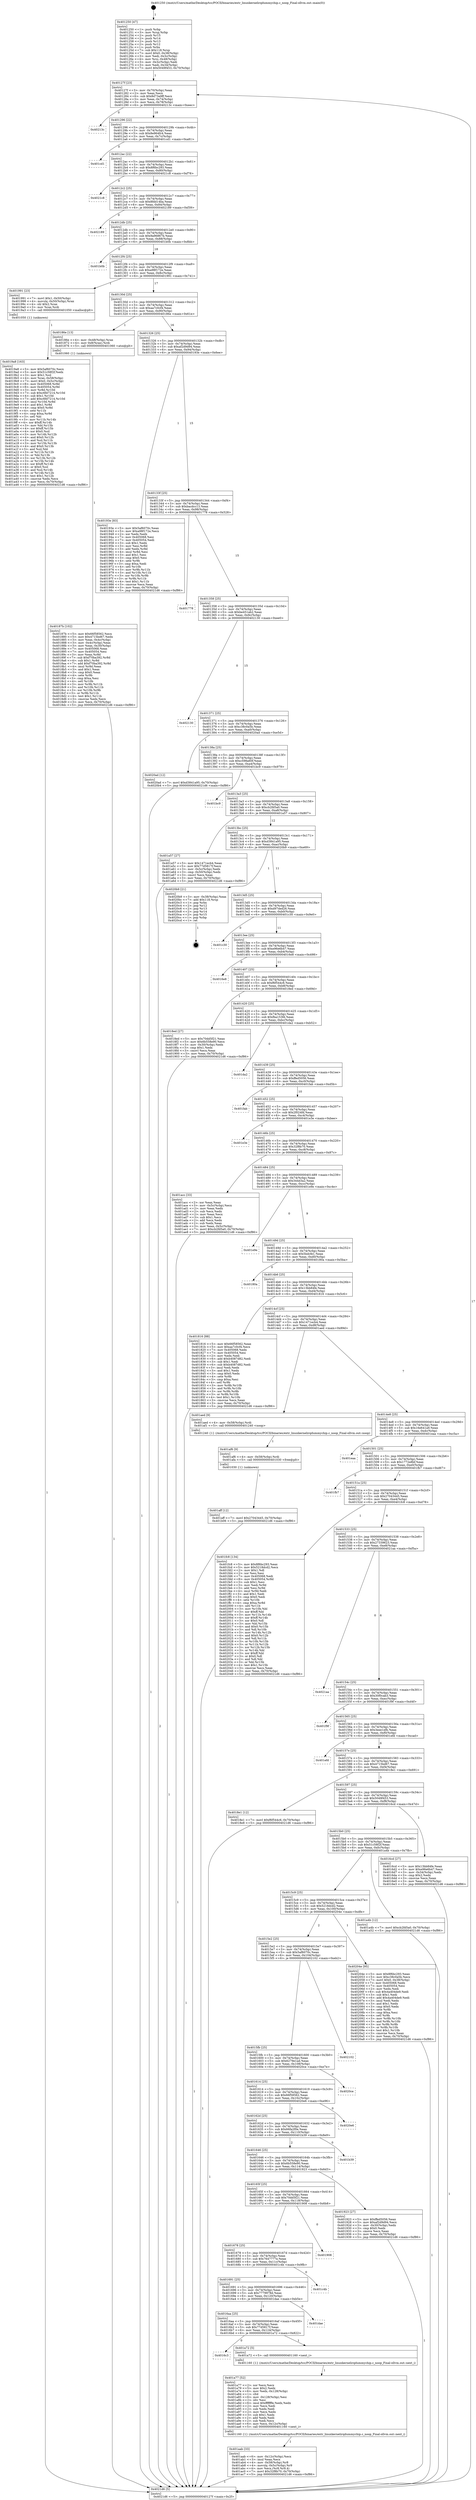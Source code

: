 digraph "0x401250" {
  label = "0x401250 (/mnt/c/Users/mathe/Desktop/tcc/POCII/binaries/extr_linuxkernelirqdummychip.c_noop_Final-ollvm.out::main(0))"
  labelloc = "t"
  node[shape=record]

  Entry [label="",width=0.3,height=0.3,shape=circle,fillcolor=black,style=filled]
  "0x40127f" [label="{
     0x40127f [23]\l
     | [instrs]\l
     &nbsp;&nbsp;0x40127f \<+3\>: mov -0x70(%rbp),%eax\l
     &nbsp;&nbsp;0x401282 \<+2\>: mov %eax,%ecx\l
     &nbsp;&nbsp;0x401284 \<+6\>: sub $0x8d73a9ff,%ecx\l
     &nbsp;&nbsp;0x40128a \<+3\>: mov %eax,-0x74(%rbp)\l
     &nbsp;&nbsp;0x40128d \<+3\>: mov %ecx,-0x78(%rbp)\l
     &nbsp;&nbsp;0x401290 \<+6\>: je 000000000040213c \<main+0xeec\>\l
  }"]
  "0x40213c" [label="{
     0x40213c\l
  }", style=dashed]
  "0x401296" [label="{
     0x401296 [22]\l
     | [instrs]\l
     &nbsp;&nbsp;0x401296 \<+5\>: jmp 000000000040129b \<main+0x4b\>\l
     &nbsp;&nbsp;0x40129b \<+3\>: mov -0x74(%rbp),%eax\l
     &nbsp;&nbsp;0x40129e \<+5\>: sub $0x8e964fc4,%eax\l
     &nbsp;&nbsp;0x4012a3 \<+3\>: mov %eax,-0x7c(%rbp)\l
     &nbsp;&nbsp;0x4012a6 \<+6\>: je 0000000000401cd1 \<main+0xa81\>\l
  }"]
  Exit [label="",width=0.3,height=0.3,shape=circle,fillcolor=black,style=filled,peripheries=2]
  "0x401cd1" [label="{
     0x401cd1\l
  }", style=dashed]
  "0x4012ac" [label="{
     0x4012ac [22]\l
     | [instrs]\l
     &nbsp;&nbsp;0x4012ac \<+5\>: jmp 00000000004012b1 \<main+0x61\>\l
     &nbsp;&nbsp;0x4012b1 \<+3\>: mov -0x74(%rbp),%eax\l
     &nbsp;&nbsp;0x4012b4 \<+5\>: sub $0x8f6bc293,%eax\l
     &nbsp;&nbsp;0x4012b9 \<+3\>: mov %eax,-0x80(%rbp)\l
     &nbsp;&nbsp;0x4012bc \<+6\>: je 00000000004021c8 \<main+0xf78\>\l
  }"]
  "0x401aff" [label="{
     0x401aff [12]\l
     | [instrs]\l
     &nbsp;&nbsp;0x401aff \<+7\>: movl $0x27043445,-0x70(%rbp)\l
     &nbsp;&nbsp;0x401b06 \<+5\>: jmp 00000000004021d6 \<main+0xf86\>\l
  }"]
  "0x4021c8" [label="{
     0x4021c8\l
  }", style=dashed]
  "0x4012c2" [label="{
     0x4012c2 [25]\l
     | [instrs]\l
     &nbsp;&nbsp;0x4012c2 \<+5\>: jmp 00000000004012c7 \<main+0x77\>\l
     &nbsp;&nbsp;0x4012c7 \<+3\>: mov -0x74(%rbp),%eax\l
     &nbsp;&nbsp;0x4012ca \<+5\>: sub $0x8fdd14ba,%eax\l
     &nbsp;&nbsp;0x4012cf \<+6\>: mov %eax,-0x84(%rbp)\l
     &nbsp;&nbsp;0x4012d5 \<+6\>: je 0000000000402189 \<main+0xf39\>\l
  }"]
  "0x401af6" [label="{
     0x401af6 [9]\l
     | [instrs]\l
     &nbsp;&nbsp;0x401af6 \<+4\>: mov -0x58(%rbp),%rdi\l
     &nbsp;&nbsp;0x401afa \<+5\>: call 0000000000401030 \<free@plt\>\l
     | [calls]\l
     &nbsp;&nbsp;0x401030 \{1\} (unknown)\l
  }"]
  "0x402189" [label="{
     0x402189\l
  }", style=dashed]
  "0x4012db" [label="{
     0x4012db [25]\l
     | [instrs]\l
     &nbsp;&nbsp;0x4012db \<+5\>: jmp 00000000004012e0 \<main+0x90\>\l
     &nbsp;&nbsp;0x4012e0 \<+3\>: mov -0x74(%rbp),%eax\l
     &nbsp;&nbsp;0x4012e3 \<+5\>: sub $0x9a96867b,%eax\l
     &nbsp;&nbsp;0x4012e8 \<+6\>: mov %eax,-0x88(%rbp)\l
     &nbsp;&nbsp;0x4012ee \<+6\>: je 0000000000401b0b \<main+0x8bb\>\l
  }"]
  "0x401aab" [label="{
     0x401aab [33]\l
     | [instrs]\l
     &nbsp;&nbsp;0x401aab \<+6\>: mov -0x12c(%rbp),%ecx\l
     &nbsp;&nbsp;0x401ab1 \<+3\>: imul %eax,%ecx\l
     &nbsp;&nbsp;0x401ab4 \<+4\>: mov -0x58(%rbp),%r8\l
     &nbsp;&nbsp;0x401ab8 \<+4\>: movslq -0x5c(%rbp),%r9\l
     &nbsp;&nbsp;0x401abc \<+4\>: mov %ecx,(%r8,%r9,4)\l
     &nbsp;&nbsp;0x401ac0 \<+7\>: movl $0x32f8b70,-0x70(%rbp)\l
     &nbsp;&nbsp;0x401ac7 \<+5\>: jmp 00000000004021d6 \<main+0xf86\>\l
  }"]
  "0x401b0b" [label="{
     0x401b0b\l
  }", style=dashed]
  "0x4012f4" [label="{
     0x4012f4 [25]\l
     | [instrs]\l
     &nbsp;&nbsp;0x4012f4 \<+5\>: jmp 00000000004012f9 \<main+0xa9\>\l
     &nbsp;&nbsp;0x4012f9 \<+3\>: mov -0x74(%rbp),%eax\l
     &nbsp;&nbsp;0x4012fc \<+5\>: sub $0xa98f172e,%eax\l
     &nbsp;&nbsp;0x401301 \<+6\>: mov %eax,-0x8c(%rbp)\l
     &nbsp;&nbsp;0x401307 \<+6\>: je 0000000000401991 \<main+0x741\>\l
  }"]
  "0x401a77" [label="{
     0x401a77 [52]\l
     | [instrs]\l
     &nbsp;&nbsp;0x401a77 \<+2\>: xor %ecx,%ecx\l
     &nbsp;&nbsp;0x401a79 \<+5\>: mov $0x2,%edx\l
     &nbsp;&nbsp;0x401a7e \<+6\>: mov %edx,-0x128(%rbp)\l
     &nbsp;&nbsp;0x401a84 \<+1\>: cltd\l
     &nbsp;&nbsp;0x401a85 \<+6\>: mov -0x128(%rbp),%esi\l
     &nbsp;&nbsp;0x401a8b \<+2\>: idiv %esi\l
     &nbsp;&nbsp;0x401a8d \<+6\>: imul $0xfffffffe,%edx,%edx\l
     &nbsp;&nbsp;0x401a93 \<+2\>: mov %ecx,%edi\l
     &nbsp;&nbsp;0x401a95 \<+2\>: sub %edx,%edi\l
     &nbsp;&nbsp;0x401a97 \<+2\>: mov %ecx,%edx\l
     &nbsp;&nbsp;0x401a99 \<+3\>: sub $0x1,%edx\l
     &nbsp;&nbsp;0x401a9c \<+2\>: add %edx,%edi\l
     &nbsp;&nbsp;0x401a9e \<+2\>: sub %edi,%ecx\l
     &nbsp;&nbsp;0x401aa0 \<+6\>: mov %ecx,-0x12c(%rbp)\l
     &nbsp;&nbsp;0x401aa6 \<+5\>: call 0000000000401160 \<next_i\>\l
     | [calls]\l
     &nbsp;&nbsp;0x401160 \{1\} (/mnt/c/Users/mathe/Desktop/tcc/POCII/binaries/extr_linuxkernelirqdummychip.c_noop_Final-ollvm.out::next_i)\l
  }"]
  "0x401991" [label="{
     0x401991 [23]\l
     | [instrs]\l
     &nbsp;&nbsp;0x401991 \<+7\>: movl $0x1,-0x50(%rbp)\l
     &nbsp;&nbsp;0x401998 \<+4\>: movslq -0x50(%rbp),%rax\l
     &nbsp;&nbsp;0x40199c \<+4\>: shl $0x2,%rax\l
     &nbsp;&nbsp;0x4019a0 \<+3\>: mov %rax,%rdi\l
     &nbsp;&nbsp;0x4019a3 \<+5\>: call 0000000000401050 \<malloc@plt\>\l
     | [calls]\l
     &nbsp;&nbsp;0x401050 \{1\} (unknown)\l
  }"]
  "0x40130d" [label="{
     0x40130d [25]\l
     | [instrs]\l
     &nbsp;&nbsp;0x40130d \<+5\>: jmp 0000000000401312 \<main+0xc2\>\l
     &nbsp;&nbsp;0x401312 \<+3\>: mov -0x74(%rbp),%eax\l
     &nbsp;&nbsp;0x401315 \<+5\>: sub $0xaa7c0cf4,%eax\l
     &nbsp;&nbsp;0x40131a \<+6\>: mov %eax,-0x90(%rbp)\l
     &nbsp;&nbsp;0x401320 \<+6\>: je 000000000040186e \<main+0x61e\>\l
  }"]
  "0x4016c3" [label="{
     0x4016c3\l
  }", style=dashed]
  "0x40186e" [label="{
     0x40186e [13]\l
     | [instrs]\l
     &nbsp;&nbsp;0x40186e \<+4\>: mov -0x48(%rbp),%rax\l
     &nbsp;&nbsp;0x401872 \<+4\>: mov 0x8(%rax),%rdi\l
     &nbsp;&nbsp;0x401876 \<+5\>: call 0000000000401060 \<atoi@plt\>\l
     | [calls]\l
     &nbsp;&nbsp;0x401060 \{1\} (unknown)\l
  }"]
  "0x401326" [label="{
     0x401326 [25]\l
     | [instrs]\l
     &nbsp;&nbsp;0x401326 \<+5\>: jmp 000000000040132b \<main+0xdb\>\l
     &nbsp;&nbsp;0x40132b \<+3\>: mov -0x74(%rbp),%eax\l
     &nbsp;&nbsp;0x40132e \<+5\>: sub $0xaf2d9d94,%eax\l
     &nbsp;&nbsp;0x401333 \<+6\>: mov %eax,-0x94(%rbp)\l
     &nbsp;&nbsp;0x401339 \<+6\>: je 000000000040193e \<main+0x6ee\>\l
  }"]
  "0x401a72" [label="{
     0x401a72 [5]\l
     | [instrs]\l
     &nbsp;&nbsp;0x401a72 \<+5\>: call 0000000000401160 \<next_i\>\l
     | [calls]\l
     &nbsp;&nbsp;0x401160 \{1\} (/mnt/c/Users/mathe/Desktop/tcc/POCII/binaries/extr_linuxkernelirqdummychip.c_noop_Final-ollvm.out::next_i)\l
  }"]
  "0x40193e" [label="{
     0x40193e [83]\l
     | [instrs]\l
     &nbsp;&nbsp;0x40193e \<+5\>: mov $0x5af6070c,%eax\l
     &nbsp;&nbsp;0x401943 \<+5\>: mov $0xa98f172e,%ecx\l
     &nbsp;&nbsp;0x401948 \<+2\>: xor %edx,%edx\l
     &nbsp;&nbsp;0x40194a \<+7\>: mov 0x405068,%esi\l
     &nbsp;&nbsp;0x401951 \<+7\>: mov 0x405054,%edi\l
     &nbsp;&nbsp;0x401958 \<+3\>: sub $0x1,%edx\l
     &nbsp;&nbsp;0x40195b \<+3\>: mov %esi,%r8d\l
     &nbsp;&nbsp;0x40195e \<+3\>: add %edx,%r8d\l
     &nbsp;&nbsp;0x401961 \<+4\>: imul %r8d,%esi\l
     &nbsp;&nbsp;0x401965 \<+3\>: and $0x1,%esi\l
     &nbsp;&nbsp;0x401968 \<+3\>: cmp $0x0,%esi\l
     &nbsp;&nbsp;0x40196b \<+4\>: sete %r9b\l
     &nbsp;&nbsp;0x40196f \<+3\>: cmp $0xa,%edi\l
     &nbsp;&nbsp;0x401972 \<+4\>: setl %r10b\l
     &nbsp;&nbsp;0x401976 \<+3\>: mov %r9b,%r11b\l
     &nbsp;&nbsp;0x401979 \<+3\>: and %r10b,%r11b\l
     &nbsp;&nbsp;0x40197c \<+3\>: xor %r10b,%r9b\l
     &nbsp;&nbsp;0x40197f \<+3\>: or %r9b,%r11b\l
     &nbsp;&nbsp;0x401982 \<+4\>: test $0x1,%r11b\l
     &nbsp;&nbsp;0x401986 \<+3\>: cmovne %ecx,%eax\l
     &nbsp;&nbsp;0x401989 \<+3\>: mov %eax,-0x70(%rbp)\l
     &nbsp;&nbsp;0x40198c \<+5\>: jmp 00000000004021d6 \<main+0xf86\>\l
  }"]
  "0x40133f" [label="{
     0x40133f [25]\l
     | [instrs]\l
     &nbsp;&nbsp;0x40133f \<+5\>: jmp 0000000000401344 \<main+0xf4\>\l
     &nbsp;&nbsp;0x401344 \<+3\>: mov -0x74(%rbp),%eax\l
     &nbsp;&nbsp;0x401347 \<+5\>: sub $0xbacdcc13,%eax\l
     &nbsp;&nbsp;0x40134c \<+6\>: mov %eax,-0x98(%rbp)\l
     &nbsp;&nbsp;0x401352 \<+6\>: je 0000000000401778 \<main+0x528\>\l
  }"]
  "0x4016aa" [label="{
     0x4016aa [25]\l
     | [instrs]\l
     &nbsp;&nbsp;0x4016aa \<+5\>: jmp 00000000004016af \<main+0x45f\>\l
     &nbsp;&nbsp;0x4016af \<+3\>: mov -0x74(%rbp),%eax\l
     &nbsp;&nbsp;0x4016b2 \<+5\>: sub $0x77d5817f,%eax\l
     &nbsp;&nbsp;0x4016b7 \<+6\>: mov %eax,-0x124(%rbp)\l
     &nbsp;&nbsp;0x4016bd \<+6\>: je 0000000000401a72 \<main+0x822\>\l
  }"]
  "0x401778" [label="{
     0x401778\l
  }", style=dashed]
  "0x401358" [label="{
     0x401358 [25]\l
     | [instrs]\l
     &nbsp;&nbsp;0x401358 \<+5\>: jmp 000000000040135d \<main+0x10d\>\l
     &nbsp;&nbsp;0x40135d \<+3\>: mov -0x74(%rbp),%eax\l
     &nbsp;&nbsp;0x401360 \<+5\>: sub $0xbe451ab2,%eax\l
     &nbsp;&nbsp;0x401365 \<+6\>: mov %eax,-0x9c(%rbp)\l
     &nbsp;&nbsp;0x40136b \<+6\>: je 0000000000402130 \<main+0xee0\>\l
  }"]
  "0x401dae" [label="{
     0x401dae\l
  }", style=dashed]
  "0x402130" [label="{
     0x402130\l
  }", style=dashed]
  "0x401371" [label="{
     0x401371 [25]\l
     | [instrs]\l
     &nbsp;&nbsp;0x401371 \<+5\>: jmp 0000000000401376 \<main+0x126\>\l
     &nbsp;&nbsp;0x401376 \<+3\>: mov -0x74(%rbp),%eax\l
     &nbsp;&nbsp;0x401379 \<+5\>: sub $0xc38c0a5b,%eax\l
     &nbsp;&nbsp;0x40137e \<+6\>: mov %eax,-0xa0(%rbp)\l
     &nbsp;&nbsp;0x401384 \<+6\>: je 00000000004020ad \<main+0xe5d\>\l
  }"]
  "0x401691" [label="{
     0x401691 [25]\l
     | [instrs]\l
     &nbsp;&nbsp;0x401691 \<+5\>: jmp 0000000000401696 \<main+0x446\>\l
     &nbsp;&nbsp;0x401696 \<+3\>: mov -0x74(%rbp),%eax\l
     &nbsp;&nbsp;0x401699 \<+5\>: sub $0x7779978d,%eax\l
     &nbsp;&nbsp;0x40169e \<+6\>: mov %eax,-0x120(%rbp)\l
     &nbsp;&nbsp;0x4016a4 \<+6\>: je 0000000000401dae \<main+0xb5e\>\l
  }"]
  "0x4020ad" [label="{
     0x4020ad [12]\l
     | [instrs]\l
     &nbsp;&nbsp;0x4020ad \<+7\>: movl $0xd3841a95,-0x70(%rbp)\l
     &nbsp;&nbsp;0x4020b4 \<+5\>: jmp 00000000004021d6 \<main+0xf86\>\l
  }"]
  "0x40138a" [label="{
     0x40138a [25]\l
     | [instrs]\l
     &nbsp;&nbsp;0x40138a \<+5\>: jmp 000000000040138f \<main+0x13f\>\l
     &nbsp;&nbsp;0x40138f \<+3\>: mov -0x74(%rbp),%eax\l
     &nbsp;&nbsp;0x401392 \<+5\>: sub $0xc598a60f,%eax\l
     &nbsp;&nbsp;0x401397 \<+6\>: mov %eax,-0xa4(%rbp)\l
     &nbsp;&nbsp;0x40139d \<+6\>: je 0000000000401bc9 \<main+0x979\>\l
  }"]
  "0x401c4b" [label="{
     0x401c4b\l
  }", style=dashed]
  "0x401bc9" [label="{
     0x401bc9\l
  }", style=dashed]
  "0x4013a3" [label="{
     0x4013a3 [25]\l
     | [instrs]\l
     &nbsp;&nbsp;0x4013a3 \<+5\>: jmp 00000000004013a8 \<main+0x158\>\l
     &nbsp;&nbsp;0x4013a8 \<+3\>: mov -0x74(%rbp),%eax\l
     &nbsp;&nbsp;0x4013ab \<+5\>: sub $0xcb2fd5a0,%eax\l
     &nbsp;&nbsp;0x4013b0 \<+6\>: mov %eax,-0xa8(%rbp)\l
     &nbsp;&nbsp;0x4013b6 \<+6\>: je 0000000000401a57 \<main+0x807\>\l
  }"]
  "0x401678" [label="{
     0x401678 [25]\l
     | [instrs]\l
     &nbsp;&nbsp;0x401678 \<+5\>: jmp 000000000040167d \<main+0x42d\>\l
     &nbsp;&nbsp;0x40167d \<+3\>: mov -0x74(%rbp),%eax\l
     &nbsp;&nbsp;0x401680 \<+5\>: sub $0x7647777e,%eax\l
     &nbsp;&nbsp;0x401685 \<+6\>: mov %eax,-0x11c(%rbp)\l
     &nbsp;&nbsp;0x40168b \<+6\>: je 0000000000401c4b \<main+0x9fb\>\l
  }"]
  "0x401a57" [label="{
     0x401a57 [27]\l
     | [instrs]\l
     &nbsp;&nbsp;0x401a57 \<+5\>: mov $0x1471ecb4,%eax\l
     &nbsp;&nbsp;0x401a5c \<+5\>: mov $0x77d5817f,%ecx\l
     &nbsp;&nbsp;0x401a61 \<+3\>: mov -0x5c(%rbp),%edx\l
     &nbsp;&nbsp;0x401a64 \<+3\>: cmp -0x50(%rbp),%edx\l
     &nbsp;&nbsp;0x401a67 \<+3\>: cmovl %ecx,%eax\l
     &nbsp;&nbsp;0x401a6a \<+3\>: mov %eax,-0x70(%rbp)\l
     &nbsp;&nbsp;0x401a6d \<+5\>: jmp 00000000004021d6 \<main+0xf86\>\l
  }"]
  "0x4013bc" [label="{
     0x4013bc [25]\l
     | [instrs]\l
     &nbsp;&nbsp;0x4013bc \<+5\>: jmp 00000000004013c1 \<main+0x171\>\l
     &nbsp;&nbsp;0x4013c1 \<+3\>: mov -0x74(%rbp),%eax\l
     &nbsp;&nbsp;0x4013c4 \<+5\>: sub $0xd3841a95,%eax\l
     &nbsp;&nbsp;0x4013c9 \<+6\>: mov %eax,-0xac(%rbp)\l
     &nbsp;&nbsp;0x4013cf \<+6\>: je 00000000004020b9 \<main+0xe69\>\l
  }"]
  "0x401908" [label="{
     0x401908\l
  }", style=dashed]
  "0x4020b9" [label="{
     0x4020b9 [21]\l
     | [instrs]\l
     &nbsp;&nbsp;0x4020b9 \<+3\>: mov -0x38(%rbp),%eax\l
     &nbsp;&nbsp;0x4020bc \<+7\>: add $0x118,%rsp\l
     &nbsp;&nbsp;0x4020c3 \<+1\>: pop %rbx\l
     &nbsp;&nbsp;0x4020c4 \<+2\>: pop %r12\l
     &nbsp;&nbsp;0x4020c6 \<+2\>: pop %r13\l
     &nbsp;&nbsp;0x4020c8 \<+2\>: pop %r14\l
     &nbsp;&nbsp;0x4020ca \<+2\>: pop %r15\l
     &nbsp;&nbsp;0x4020cc \<+1\>: pop %rbp\l
     &nbsp;&nbsp;0x4020cd \<+1\>: ret\l
  }"]
  "0x4013d5" [label="{
     0x4013d5 [25]\l
     | [instrs]\l
     &nbsp;&nbsp;0x4013d5 \<+5\>: jmp 00000000004013da \<main+0x18a\>\l
     &nbsp;&nbsp;0x4013da \<+3\>: mov -0x74(%rbp),%eax\l
     &nbsp;&nbsp;0x4013dd \<+5\>: sub $0xd97ded26,%eax\l
     &nbsp;&nbsp;0x4013e2 \<+6\>: mov %eax,-0xb0(%rbp)\l
     &nbsp;&nbsp;0x4013e8 \<+6\>: je 0000000000401c30 \<main+0x9e0\>\l
  }"]
  "0x4019a8" [label="{
     0x4019a8 [163]\l
     | [instrs]\l
     &nbsp;&nbsp;0x4019a8 \<+5\>: mov $0x5af6070c,%ecx\l
     &nbsp;&nbsp;0x4019ad \<+5\>: mov $0x51c58f2f,%edx\l
     &nbsp;&nbsp;0x4019b2 \<+3\>: mov $0x1,%sil\l
     &nbsp;&nbsp;0x4019b5 \<+4\>: mov %rax,-0x58(%rbp)\l
     &nbsp;&nbsp;0x4019b9 \<+7\>: movl $0x0,-0x5c(%rbp)\l
     &nbsp;&nbsp;0x4019c0 \<+8\>: mov 0x405068,%r8d\l
     &nbsp;&nbsp;0x4019c8 \<+8\>: mov 0x405054,%r9d\l
     &nbsp;&nbsp;0x4019d0 \<+3\>: mov %r8d,%r10d\l
     &nbsp;&nbsp;0x4019d3 \<+7\>: sub $0xc6fd7214,%r10d\l
     &nbsp;&nbsp;0x4019da \<+4\>: sub $0x1,%r10d\l
     &nbsp;&nbsp;0x4019de \<+7\>: add $0xc6fd7214,%r10d\l
     &nbsp;&nbsp;0x4019e5 \<+4\>: imul %r10d,%r8d\l
     &nbsp;&nbsp;0x4019e9 \<+4\>: and $0x1,%r8d\l
     &nbsp;&nbsp;0x4019ed \<+4\>: cmp $0x0,%r8d\l
     &nbsp;&nbsp;0x4019f1 \<+4\>: sete %r11b\l
     &nbsp;&nbsp;0x4019f5 \<+4\>: cmp $0xa,%r9d\l
     &nbsp;&nbsp;0x4019f9 \<+3\>: setl %bl\l
     &nbsp;&nbsp;0x4019fc \<+3\>: mov %r11b,%r14b\l
     &nbsp;&nbsp;0x4019ff \<+4\>: xor $0xff,%r14b\l
     &nbsp;&nbsp;0x401a03 \<+3\>: mov %bl,%r15b\l
     &nbsp;&nbsp;0x401a06 \<+4\>: xor $0xff,%r15b\l
     &nbsp;&nbsp;0x401a0a \<+4\>: xor $0x0,%sil\l
     &nbsp;&nbsp;0x401a0e \<+3\>: mov %r14b,%r12b\l
     &nbsp;&nbsp;0x401a11 \<+4\>: and $0x0,%r12b\l
     &nbsp;&nbsp;0x401a15 \<+3\>: and %sil,%r11b\l
     &nbsp;&nbsp;0x401a18 \<+3\>: mov %r15b,%r13b\l
     &nbsp;&nbsp;0x401a1b \<+4\>: and $0x0,%r13b\l
     &nbsp;&nbsp;0x401a1f \<+3\>: and %sil,%bl\l
     &nbsp;&nbsp;0x401a22 \<+3\>: or %r11b,%r12b\l
     &nbsp;&nbsp;0x401a25 \<+3\>: or %bl,%r13b\l
     &nbsp;&nbsp;0x401a28 \<+3\>: xor %r13b,%r12b\l
     &nbsp;&nbsp;0x401a2b \<+3\>: or %r15b,%r14b\l
     &nbsp;&nbsp;0x401a2e \<+4\>: xor $0xff,%r14b\l
     &nbsp;&nbsp;0x401a32 \<+4\>: or $0x0,%sil\l
     &nbsp;&nbsp;0x401a36 \<+3\>: and %sil,%r14b\l
     &nbsp;&nbsp;0x401a39 \<+3\>: or %r14b,%r12b\l
     &nbsp;&nbsp;0x401a3c \<+4\>: test $0x1,%r12b\l
     &nbsp;&nbsp;0x401a40 \<+3\>: cmovne %edx,%ecx\l
     &nbsp;&nbsp;0x401a43 \<+3\>: mov %ecx,-0x70(%rbp)\l
     &nbsp;&nbsp;0x401a46 \<+5\>: jmp 00000000004021d6 \<main+0xf86\>\l
  }"]
  "0x401c30" [label="{
     0x401c30\l
  }", style=dashed]
  "0x4013ee" [label="{
     0x4013ee [25]\l
     | [instrs]\l
     &nbsp;&nbsp;0x4013ee \<+5\>: jmp 00000000004013f3 \<main+0x1a3\>\l
     &nbsp;&nbsp;0x4013f3 \<+3\>: mov -0x74(%rbp),%eax\l
     &nbsp;&nbsp;0x4013f6 \<+5\>: sub $0xe96e6b47,%eax\l
     &nbsp;&nbsp;0x4013fb \<+6\>: mov %eax,-0xb4(%rbp)\l
     &nbsp;&nbsp;0x401401 \<+6\>: je 00000000004016e8 \<main+0x498\>\l
  }"]
  "0x40165f" [label="{
     0x40165f [25]\l
     | [instrs]\l
     &nbsp;&nbsp;0x40165f \<+5\>: jmp 0000000000401664 \<main+0x414\>\l
     &nbsp;&nbsp;0x401664 \<+3\>: mov -0x74(%rbp),%eax\l
     &nbsp;&nbsp;0x401667 \<+5\>: sub $0x70dd5f21,%eax\l
     &nbsp;&nbsp;0x40166c \<+6\>: mov %eax,-0x118(%rbp)\l
     &nbsp;&nbsp;0x401672 \<+6\>: je 0000000000401908 \<main+0x6b8\>\l
  }"]
  "0x4016e8" [label="{
     0x4016e8\l
  }", style=dashed]
  "0x401407" [label="{
     0x401407 [25]\l
     | [instrs]\l
     &nbsp;&nbsp;0x401407 \<+5\>: jmp 000000000040140c \<main+0x1bc\>\l
     &nbsp;&nbsp;0x40140c \<+3\>: mov -0x74(%rbp),%eax\l
     &nbsp;&nbsp;0x40140f \<+5\>: sub $0xf6f544c6,%eax\l
     &nbsp;&nbsp;0x401414 \<+6\>: mov %eax,-0xb8(%rbp)\l
     &nbsp;&nbsp;0x40141a \<+6\>: je 00000000004018ed \<main+0x69d\>\l
  }"]
  "0x401923" [label="{
     0x401923 [27]\l
     | [instrs]\l
     &nbsp;&nbsp;0x401923 \<+5\>: mov $0xffed5056,%eax\l
     &nbsp;&nbsp;0x401928 \<+5\>: mov $0xaf2d9d94,%ecx\l
     &nbsp;&nbsp;0x40192d \<+3\>: mov -0x30(%rbp),%edx\l
     &nbsp;&nbsp;0x401930 \<+3\>: cmp $0x0,%edx\l
     &nbsp;&nbsp;0x401933 \<+3\>: cmove %ecx,%eax\l
     &nbsp;&nbsp;0x401936 \<+3\>: mov %eax,-0x70(%rbp)\l
     &nbsp;&nbsp;0x401939 \<+5\>: jmp 00000000004021d6 \<main+0xf86\>\l
  }"]
  "0x4018ed" [label="{
     0x4018ed [27]\l
     | [instrs]\l
     &nbsp;&nbsp;0x4018ed \<+5\>: mov $0x70dd5f21,%eax\l
     &nbsp;&nbsp;0x4018f2 \<+5\>: mov $0x6b558e90,%ecx\l
     &nbsp;&nbsp;0x4018f7 \<+3\>: mov -0x30(%rbp),%edx\l
     &nbsp;&nbsp;0x4018fa \<+3\>: cmp $0x1,%edx\l
     &nbsp;&nbsp;0x4018fd \<+3\>: cmovl %ecx,%eax\l
     &nbsp;&nbsp;0x401900 \<+3\>: mov %eax,-0x70(%rbp)\l
     &nbsp;&nbsp;0x401903 \<+5\>: jmp 00000000004021d6 \<main+0xf86\>\l
  }"]
  "0x401420" [label="{
     0x401420 [25]\l
     | [instrs]\l
     &nbsp;&nbsp;0x401420 \<+5\>: jmp 0000000000401425 \<main+0x1d5\>\l
     &nbsp;&nbsp;0x401425 \<+3\>: mov -0x74(%rbp),%eax\l
     &nbsp;&nbsp;0x401428 \<+5\>: sub $0xfba153fd,%eax\l
     &nbsp;&nbsp;0x40142d \<+6\>: mov %eax,-0xbc(%rbp)\l
     &nbsp;&nbsp;0x401433 \<+6\>: je 0000000000401da2 \<main+0xb52\>\l
  }"]
  "0x401646" [label="{
     0x401646 [25]\l
     | [instrs]\l
     &nbsp;&nbsp;0x401646 \<+5\>: jmp 000000000040164b \<main+0x3fb\>\l
     &nbsp;&nbsp;0x40164b \<+3\>: mov -0x74(%rbp),%eax\l
     &nbsp;&nbsp;0x40164e \<+5\>: sub $0x6b558e90,%eax\l
     &nbsp;&nbsp;0x401653 \<+6\>: mov %eax,-0x114(%rbp)\l
     &nbsp;&nbsp;0x401659 \<+6\>: je 0000000000401923 \<main+0x6d3\>\l
  }"]
  "0x401da2" [label="{
     0x401da2\l
  }", style=dashed]
  "0x401439" [label="{
     0x401439 [25]\l
     | [instrs]\l
     &nbsp;&nbsp;0x401439 \<+5\>: jmp 000000000040143e \<main+0x1ee\>\l
     &nbsp;&nbsp;0x40143e \<+3\>: mov -0x74(%rbp),%eax\l
     &nbsp;&nbsp;0x401441 \<+5\>: sub $0xffed5056,%eax\l
     &nbsp;&nbsp;0x401446 \<+6\>: mov %eax,-0xc0(%rbp)\l
     &nbsp;&nbsp;0x40144c \<+6\>: je 0000000000401fab \<main+0xd5b\>\l
  }"]
  "0x401b39" [label="{
     0x401b39\l
  }", style=dashed]
  "0x401fab" [label="{
     0x401fab\l
  }", style=dashed]
  "0x401452" [label="{
     0x401452 [25]\l
     | [instrs]\l
     &nbsp;&nbsp;0x401452 \<+5\>: jmp 0000000000401457 \<main+0x207\>\l
     &nbsp;&nbsp;0x401457 \<+3\>: mov -0x74(%rbp),%eax\l
     &nbsp;&nbsp;0x40145a \<+5\>: sub $0x2f024fd,%eax\l
     &nbsp;&nbsp;0x40145f \<+6\>: mov %eax,-0xc4(%rbp)\l
     &nbsp;&nbsp;0x401465 \<+6\>: je 0000000000401e3e \<main+0xbee\>\l
  }"]
  "0x40162d" [label="{
     0x40162d [25]\l
     | [instrs]\l
     &nbsp;&nbsp;0x40162d \<+5\>: jmp 0000000000401632 \<main+0x3e2\>\l
     &nbsp;&nbsp;0x401632 \<+3\>: mov -0x74(%rbp),%eax\l
     &nbsp;&nbsp;0x401635 \<+5\>: sub $0x66fa2f0e,%eax\l
     &nbsp;&nbsp;0x40163a \<+6\>: mov %eax,-0x110(%rbp)\l
     &nbsp;&nbsp;0x401640 \<+6\>: je 0000000000401b39 \<main+0x8e9\>\l
  }"]
  "0x401e3e" [label="{
     0x401e3e\l
  }", style=dashed]
  "0x40146b" [label="{
     0x40146b [25]\l
     | [instrs]\l
     &nbsp;&nbsp;0x40146b \<+5\>: jmp 0000000000401470 \<main+0x220\>\l
     &nbsp;&nbsp;0x401470 \<+3\>: mov -0x74(%rbp),%eax\l
     &nbsp;&nbsp;0x401473 \<+5\>: sub $0x32f8b70,%eax\l
     &nbsp;&nbsp;0x401478 \<+6\>: mov %eax,-0xc8(%rbp)\l
     &nbsp;&nbsp;0x40147e \<+6\>: je 0000000000401acc \<main+0x87c\>\l
  }"]
  "0x4020e6" [label="{
     0x4020e6\l
  }", style=dashed]
  "0x401acc" [label="{
     0x401acc [33]\l
     | [instrs]\l
     &nbsp;&nbsp;0x401acc \<+2\>: xor %eax,%eax\l
     &nbsp;&nbsp;0x401ace \<+3\>: mov -0x5c(%rbp),%ecx\l
     &nbsp;&nbsp;0x401ad1 \<+2\>: mov %eax,%edx\l
     &nbsp;&nbsp;0x401ad3 \<+2\>: sub %ecx,%edx\l
     &nbsp;&nbsp;0x401ad5 \<+2\>: mov %eax,%ecx\l
     &nbsp;&nbsp;0x401ad7 \<+3\>: sub $0x1,%ecx\l
     &nbsp;&nbsp;0x401ada \<+2\>: add %ecx,%edx\l
     &nbsp;&nbsp;0x401adc \<+2\>: sub %edx,%eax\l
     &nbsp;&nbsp;0x401ade \<+3\>: mov %eax,-0x5c(%rbp)\l
     &nbsp;&nbsp;0x401ae1 \<+7\>: movl $0xcb2fd5a0,-0x70(%rbp)\l
     &nbsp;&nbsp;0x401ae8 \<+5\>: jmp 00000000004021d6 \<main+0xf86\>\l
  }"]
  "0x401484" [label="{
     0x401484 [25]\l
     | [instrs]\l
     &nbsp;&nbsp;0x401484 \<+5\>: jmp 0000000000401489 \<main+0x239\>\l
     &nbsp;&nbsp;0x401489 \<+3\>: mov -0x74(%rbp),%eax\l
     &nbsp;&nbsp;0x40148c \<+5\>: sub $0x344d3a2,%eax\l
     &nbsp;&nbsp;0x401491 \<+6\>: mov %eax,-0xcc(%rbp)\l
     &nbsp;&nbsp;0x401497 \<+6\>: je 0000000000401e9e \<main+0xc4e\>\l
  }"]
  "0x401614" [label="{
     0x401614 [25]\l
     | [instrs]\l
     &nbsp;&nbsp;0x401614 \<+5\>: jmp 0000000000401619 \<main+0x3c9\>\l
     &nbsp;&nbsp;0x401619 \<+3\>: mov -0x74(%rbp),%eax\l
     &nbsp;&nbsp;0x40161c \<+5\>: sub $0x66f58562,%eax\l
     &nbsp;&nbsp;0x401621 \<+6\>: mov %eax,-0x10c(%rbp)\l
     &nbsp;&nbsp;0x401627 \<+6\>: je 00000000004020e6 \<main+0xe96\>\l
  }"]
  "0x401e9e" [label="{
     0x401e9e\l
  }", style=dashed]
  "0x40149d" [label="{
     0x40149d [25]\l
     | [instrs]\l
     &nbsp;&nbsp;0x40149d \<+5\>: jmp 00000000004014a2 \<main+0x252\>\l
     &nbsp;&nbsp;0x4014a2 \<+3\>: mov -0x74(%rbp),%eax\l
     &nbsp;&nbsp;0x4014a5 \<+5\>: sub $0x5bdcfe1,%eax\l
     &nbsp;&nbsp;0x4014aa \<+6\>: mov %eax,-0xd0(%rbp)\l
     &nbsp;&nbsp;0x4014b0 \<+6\>: je 000000000040180a \<main+0x5ba\>\l
  }"]
  "0x4020ce" [label="{
     0x4020ce\l
  }", style=dashed]
  "0x40180a" [label="{
     0x40180a\l
  }", style=dashed]
  "0x4014b6" [label="{
     0x4014b6 [25]\l
     | [instrs]\l
     &nbsp;&nbsp;0x4014b6 \<+5\>: jmp 00000000004014bb \<main+0x26b\>\l
     &nbsp;&nbsp;0x4014bb \<+3\>: mov -0x74(%rbp),%eax\l
     &nbsp;&nbsp;0x4014be \<+5\>: sub $0x13bb84fe,%eax\l
     &nbsp;&nbsp;0x4014c3 \<+6\>: mov %eax,-0xd4(%rbp)\l
     &nbsp;&nbsp;0x4014c9 \<+6\>: je 0000000000401816 \<main+0x5c6\>\l
  }"]
  "0x4015fb" [label="{
     0x4015fb [25]\l
     | [instrs]\l
     &nbsp;&nbsp;0x4015fb \<+5\>: jmp 0000000000401600 \<main+0x3b0\>\l
     &nbsp;&nbsp;0x401600 \<+3\>: mov -0x74(%rbp),%eax\l
     &nbsp;&nbsp;0x401603 \<+5\>: sub $0x6279e1ad,%eax\l
     &nbsp;&nbsp;0x401608 \<+6\>: mov %eax,-0x108(%rbp)\l
     &nbsp;&nbsp;0x40160e \<+6\>: je 00000000004020ce \<main+0xe7e\>\l
  }"]
  "0x401816" [label="{
     0x401816 [88]\l
     | [instrs]\l
     &nbsp;&nbsp;0x401816 \<+5\>: mov $0x66f58562,%eax\l
     &nbsp;&nbsp;0x40181b \<+5\>: mov $0xaa7c0cf4,%ecx\l
     &nbsp;&nbsp;0x401820 \<+7\>: mov 0x405068,%edx\l
     &nbsp;&nbsp;0x401827 \<+7\>: mov 0x405054,%esi\l
     &nbsp;&nbsp;0x40182e \<+2\>: mov %edx,%edi\l
     &nbsp;&nbsp;0x401830 \<+6\>: add $0xb4087d82,%edi\l
     &nbsp;&nbsp;0x401836 \<+3\>: sub $0x1,%edi\l
     &nbsp;&nbsp;0x401839 \<+6\>: sub $0xb4087d82,%edi\l
     &nbsp;&nbsp;0x40183f \<+3\>: imul %edi,%edx\l
     &nbsp;&nbsp;0x401842 \<+3\>: and $0x1,%edx\l
     &nbsp;&nbsp;0x401845 \<+3\>: cmp $0x0,%edx\l
     &nbsp;&nbsp;0x401848 \<+4\>: sete %r8b\l
     &nbsp;&nbsp;0x40184c \<+3\>: cmp $0xa,%esi\l
     &nbsp;&nbsp;0x40184f \<+4\>: setl %r9b\l
     &nbsp;&nbsp;0x401853 \<+3\>: mov %r8b,%r10b\l
     &nbsp;&nbsp;0x401856 \<+3\>: and %r9b,%r10b\l
     &nbsp;&nbsp;0x401859 \<+3\>: xor %r9b,%r8b\l
     &nbsp;&nbsp;0x40185c \<+3\>: or %r8b,%r10b\l
     &nbsp;&nbsp;0x40185f \<+4\>: test $0x1,%r10b\l
     &nbsp;&nbsp;0x401863 \<+3\>: cmovne %ecx,%eax\l
     &nbsp;&nbsp;0x401866 \<+3\>: mov %eax,-0x70(%rbp)\l
     &nbsp;&nbsp;0x401869 \<+5\>: jmp 00000000004021d6 \<main+0xf86\>\l
  }"]
  "0x4014cf" [label="{
     0x4014cf [25]\l
     | [instrs]\l
     &nbsp;&nbsp;0x4014cf \<+5\>: jmp 00000000004014d4 \<main+0x284\>\l
     &nbsp;&nbsp;0x4014d4 \<+3\>: mov -0x74(%rbp),%eax\l
     &nbsp;&nbsp;0x4014d7 \<+5\>: sub $0x1471ecb4,%eax\l
     &nbsp;&nbsp;0x4014dc \<+6\>: mov %eax,-0xd8(%rbp)\l
     &nbsp;&nbsp;0x4014e2 \<+6\>: je 0000000000401aed \<main+0x89d\>\l
  }"]
  "0x402102" [label="{
     0x402102\l
  }", style=dashed]
  "0x401aed" [label="{
     0x401aed [9]\l
     | [instrs]\l
     &nbsp;&nbsp;0x401aed \<+4\>: mov -0x58(%rbp),%rdi\l
     &nbsp;&nbsp;0x401af1 \<+5\>: call 0000000000401240 \<noop\>\l
     | [calls]\l
     &nbsp;&nbsp;0x401240 \{1\} (/mnt/c/Users/mathe/Desktop/tcc/POCII/binaries/extr_linuxkernelirqdummychip.c_noop_Final-ollvm.out::noop)\l
  }"]
  "0x4014e8" [label="{
     0x4014e8 [25]\l
     | [instrs]\l
     &nbsp;&nbsp;0x4014e8 \<+5\>: jmp 00000000004014ed \<main+0x29d\>\l
     &nbsp;&nbsp;0x4014ed \<+3\>: mov -0x74(%rbp),%eax\l
     &nbsp;&nbsp;0x4014f0 \<+5\>: sub $0x16e641a9,%eax\l
     &nbsp;&nbsp;0x4014f5 \<+6\>: mov %eax,-0xdc(%rbp)\l
     &nbsp;&nbsp;0x4014fb \<+6\>: je 0000000000401eaa \<main+0xc5a\>\l
  }"]
  "0x4015e2" [label="{
     0x4015e2 [25]\l
     | [instrs]\l
     &nbsp;&nbsp;0x4015e2 \<+5\>: jmp 00000000004015e7 \<main+0x397\>\l
     &nbsp;&nbsp;0x4015e7 \<+3\>: mov -0x74(%rbp),%eax\l
     &nbsp;&nbsp;0x4015ea \<+5\>: sub $0x5af6070c,%eax\l
     &nbsp;&nbsp;0x4015ef \<+6\>: mov %eax,-0x104(%rbp)\l
     &nbsp;&nbsp;0x4015f5 \<+6\>: je 0000000000402102 \<main+0xeb2\>\l
  }"]
  "0x401eaa" [label="{
     0x401eaa\l
  }", style=dashed]
  "0x401501" [label="{
     0x401501 [25]\l
     | [instrs]\l
     &nbsp;&nbsp;0x401501 \<+5\>: jmp 0000000000401506 \<main+0x2b6\>\l
     &nbsp;&nbsp;0x401506 \<+3\>: mov -0x74(%rbp),%eax\l
     &nbsp;&nbsp;0x401509 \<+5\>: sub $0x1772e8bf,%eax\l
     &nbsp;&nbsp;0x40150e \<+6\>: mov %eax,-0xe0(%rbp)\l
     &nbsp;&nbsp;0x401514 \<+6\>: je 0000000000401fb7 \<main+0xd67\>\l
  }"]
  "0x40204e" [label="{
     0x40204e [95]\l
     | [instrs]\l
     &nbsp;&nbsp;0x40204e \<+5\>: mov $0x8f6bc293,%eax\l
     &nbsp;&nbsp;0x402053 \<+5\>: mov $0xc38c0a5b,%ecx\l
     &nbsp;&nbsp;0x402058 \<+7\>: movl $0x0,-0x38(%rbp)\l
     &nbsp;&nbsp;0x40205f \<+7\>: mov 0x405068,%edx\l
     &nbsp;&nbsp;0x402066 \<+7\>: mov 0x405054,%esi\l
     &nbsp;&nbsp;0x40206d \<+2\>: mov %edx,%edi\l
     &nbsp;&nbsp;0x40206f \<+6\>: sub $0x4a404de9,%edi\l
     &nbsp;&nbsp;0x402075 \<+3\>: sub $0x1,%edi\l
     &nbsp;&nbsp;0x402078 \<+6\>: add $0x4a404de9,%edi\l
     &nbsp;&nbsp;0x40207e \<+3\>: imul %edi,%edx\l
     &nbsp;&nbsp;0x402081 \<+3\>: and $0x1,%edx\l
     &nbsp;&nbsp;0x402084 \<+3\>: cmp $0x0,%edx\l
     &nbsp;&nbsp;0x402087 \<+4\>: sete %r8b\l
     &nbsp;&nbsp;0x40208b \<+3\>: cmp $0xa,%esi\l
     &nbsp;&nbsp;0x40208e \<+4\>: setl %r9b\l
     &nbsp;&nbsp;0x402092 \<+3\>: mov %r8b,%r10b\l
     &nbsp;&nbsp;0x402095 \<+3\>: and %r9b,%r10b\l
     &nbsp;&nbsp;0x402098 \<+3\>: xor %r9b,%r8b\l
     &nbsp;&nbsp;0x40209b \<+3\>: or %r8b,%r10b\l
     &nbsp;&nbsp;0x40209e \<+4\>: test $0x1,%r10b\l
     &nbsp;&nbsp;0x4020a2 \<+3\>: cmovne %ecx,%eax\l
     &nbsp;&nbsp;0x4020a5 \<+3\>: mov %eax,-0x70(%rbp)\l
     &nbsp;&nbsp;0x4020a8 \<+5\>: jmp 00000000004021d6 \<main+0xf86\>\l
  }"]
  "0x401fb7" [label="{
     0x401fb7\l
  }", style=dashed]
  "0x40151a" [label="{
     0x40151a [25]\l
     | [instrs]\l
     &nbsp;&nbsp;0x40151a \<+5\>: jmp 000000000040151f \<main+0x2cf\>\l
     &nbsp;&nbsp;0x40151f \<+3\>: mov -0x74(%rbp),%eax\l
     &nbsp;&nbsp;0x401522 \<+5\>: sub $0x27043445,%eax\l
     &nbsp;&nbsp;0x401527 \<+6\>: mov %eax,-0xe4(%rbp)\l
     &nbsp;&nbsp;0x40152d \<+6\>: je 0000000000401fc8 \<main+0xd78\>\l
  }"]
  "0x4015c9" [label="{
     0x4015c9 [25]\l
     | [instrs]\l
     &nbsp;&nbsp;0x4015c9 \<+5\>: jmp 00000000004015ce \<main+0x37e\>\l
     &nbsp;&nbsp;0x4015ce \<+3\>: mov -0x74(%rbp),%eax\l
     &nbsp;&nbsp;0x4015d1 \<+5\>: sub $0x5218dcd2,%eax\l
     &nbsp;&nbsp;0x4015d6 \<+6\>: mov %eax,-0x100(%rbp)\l
     &nbsp;&nbsp;0x4015dc \<+6\>: je 000000000040204e \<main+0xdfe\>\l
  }"]
  "0x401fc8" [label="{
     0x401fc8 [134]\l
     | [instrs]\l
     &nbsp;&nbsp;0x401fc8 \<+5\>: mov $0x8f6bc293,%eax\l
     &nbsp;&nbsp;0x401fcd \<+5\>: mov $0x5218dcd2,%ecx\l
     &nbsp;&nbsp;0x401fd2 \<+2\>: mov $0x1,%dl\l
     &nbsp;&nbsp;0x401fd4 \<+2\>: xor %esi,%esi\l
     &nbsp;&nbsp;0x401fd6 \<+7\>: mov 0x405068,%edi\l
     &nbsp;&nbsp;0x401fdd \<+8\>: mov 0x405054,%r8d\l
     &nbsp;&nbsp;0x401fe5 \<+3\>: sub $0x1,%esi\l
     &nbsp;&nbsp;0x401fe8 \<+3\>: mov %edi,%r9d\l
     &nbsp;&nbsp;0x401feb \<+3\>: add %esi,%r9d\l
     &nbsp;&nbsp;0x401fee \<+4\>: imul %r9d,%edi\l
     &nbsp;&nbsp;0x401ff2 \<+3\>: and $0x1,%edi\l
     &nbsp;&nbsp;0x401ff5 \<+3\>: cmp $0x0,%edi\l
     &nbsp;&nbsp;0x401ff8 \<+4\>: sete %r10b\l
     &nbsp;&nbsp;0x401ffc \<+4\>: cmp $0xa,%r8d\l
     &nbsp;&nbsp;0x402000 \<+4\>: setl %r11b\l
     &nbsp;&nbsp;0x402004 \<+3\>: mov %r10b,%bl\l
     &nbsp;&nbsp;0x402007 \<+3\>: xor $0xff,%bl\l
     &nbsp;&nbsp;0x40200a \<+3\>: mov %r11b,%r14b\l
     &nbsp;&nbsp;0x40200d \<+4\>: xor $0xff,%r14b\l
     &nbsp;&nbsp;0x402011 \<+3\>: xor $0x0,%dl\l
     &nbsp;&nbsp;0x402014 \<+3\>: mov %bl,%r15b\l
     &nbsp;&nbsp;0x402017 \<+4\>: and $0x0,%r15b\l
     &nbsp;&nbsp;0x40201b \<+3\>: and %dl,%r10b\l
     &nbsp;&nbsp;0x40201e \<+3\>: mov %r14b,%r12b\l
     &nbsp;&nbsp;0x402021 \<+4\>: and $0x0,%r12b\l
     &nbsp;&nbsp;0x402025 \<+3\>: and %dl,%r11b\l
     &nbsp;&nbsp;0x402028 \<+3\>: or %r10b,%r15b\l
     &nbsp;&nbsp;0x40202b \<+3\>: or %r11b,%r12b\l
     &nbsp;&nbsp;0x40202e \<+3\>: xor %r12b,%r15b\l
     &nbsp;&nbsp;0x402031 \<+3\>: or %r14b,%bl\l
     &nbsp;&nbsp;0x402034 \<+3\>: xor $0xff,%bl\l
     &nbsp;&nbsp;0x402037 \<+3\>: or $0x0,%dl\l
     &nbsp;&nbsp;0x40203a \<+2\>: and %dl,%bl\l
     &nbsp;&nbsp;0x40203c \<+3\>: or %bl,%r15b\l
     &nbsp;&nbsp;0x40203f \<+4\>: test $0x1,%r15b\l
     &nbsp;&nbsp;0x402043 \<+3\>: cmovne %ecx,%eax\l
     &nbsp;&nbsp;0x402046 \<+3\>: mov %eax,-0x70(%rbp)\l
     &nbsp;&nbsp;0x402049 \<+5\>: jmp 00000000004021d6 \<main+0xf86\>\l
  }"]
  "0x401533" [label="{
     0x401533 [25]\l
     | [instrs]\l
     &nbsp;&nbsp;0x401533 \<+5\>: jmp 0000000000401538 \<main+0x2e8\>\l
     &nbsp;&nbsp;0x401538 \<+3\>: mov -0x74(%rbp),%eax\l
     &nbsp;&nbsp;0x40153b \<+5\>: sub $0x27339623,%eax\l
     &nbsp;&nbsp;0x401540 \<+6\>: mov %eax,-0xe8(%rbp)\l
     &nbsp;&nbsp;0x401546 \<+6\>: je 00000000004021aa \<main+0xf5a\>\l
  }"]
  "0x401a4b" [label="{
     0x401a4b [12]\l
     | [instrs]\l
     &nbsp;&nbsp;0x401a4b \<+7\>: movl $0xcb2fd5a0,-0x70(%rbp)\l
     &nbsp;&nbsp;0x401a52 \<+5\>: jmp 00000000004021d6 \<main+0xf86\>\l
  }"]
  "0x4021aa" [label="{
     0x4021aa\l
  }", style=dashed]
  "0x40154c" [label="{
     0x40154c [25]\l
     | [instrs]\l
     &nbsp;&nbsp;0x40154c \<+5\>: jmp 0000000000401551 \<main+0x301\>\l
     &nbsp;&nbsp;0x401551 \<+3\>: mov -0x74(%rbp),%eax\l
     &nbsp;&nbsp;0x401554 \<+5\>: sub $0x30f0cab3,%eax\l
     &nbsp;&nbsp;0x401559 \<+6\>: mov %eax,-0xec(%rbp)\l
     &nbsp;&nbsp;0x40155f \<+6\>: je 0000000000401f9f \<main+0xd4f\>\l
  }"]
  "0x40187b" [label="{
     0x40187b [102]\l
     | [instrs]\l
     &nbsp;&nbsp;0x40187b \<+5\>: mov $0x66f58562,%ecx\l
     &nbsp;&nbsp;0x401880 \<+5\>: mov $0x4715bd67,%edx\l
     &nbsp;&nbsp;0x401885 \<+3\>: mov %eax,-0x4c(%rbp)\l
     &nbsp;&nbsp;0x401888 \<+3\>: mov -0x4c(%rbp),%eax\l
     &nbsp;&nbsp;0x40188b \<+3\>: mov %eax,-0x30(%rbp)\l
     &nbsp;&nbsp;0x40188e \<+7\>: mov 0x405068,%eax\l
     &nbsp;&nbsp;0x401895 \<+7\>: mov 0x405054,%esi\l
     &nbsp;&nbsp;0x40189c \<+3\>: mov %eax,%r8d\l
     &nbsp;&nbsp;0x40189f \<+7\>: sub $0xf70ba392,%r8d\l
     &nbsp;&nbsp;0x4018a6 \<+4\>: sub $0x1,%r8d\l
     &nbsp;&nbsp;0x4018aa \<+7\>: add $0xf70ba392,%r8d\l
     &nbsp;&nbsp;0x4018b1 \<+4\>: imul %r8d,%eax\l
     &nbsp;&nbsp;0x4018b5 \<+3\>: and $0x1,%eax\l
     &nbsp;&nbsp;0x4018b8 \<+3\>: cmp $0x0,%eax\l
     &nbsp;&nbsp;0x4018bb \<+4\>: sete %r9b\l
     &nbsp;&nbsp;0x4018bf \<+3\>: cmp $0xa,%esi\l
     &nbsp;&nbsp;0x4018c2 \<+4\>: setl %r10b\l
     &nbsp;&nbsp;0x4018c6 \<+3\>: mov %r9b,%r11b\l
     &nbsp;&nbsp;0x4018c9 \<+3\>: and %r10b,%r11b\l
     &nbsp;&nbsp;0x4018cc \<+3\>: xor %r10b,%r9b\l
     &nbsp;&nbsp;0x4018cf \<+3\>: or %r9b,%r11b\l
     &nbsp;&nbsp;0x4018d2 \<+4\>: test $0x1,%r11b\l
     &nbsp;&nbsp;0x4018d6 \<+3\>: cmovne %edx,%ecx\l
     &nbsp;&nbsp;0x4018d9 \<+3\>: mov %ecx,-0x70(%rbp)\l
     &nbsp;&nbsp;0x4018dc \<+5\>: jmp 00000000004021d6 \<main+0xf86\>\l
  }"]
  "0x401f9f" [label="{
     0x401f9f\l
  }", style=dashed]
  "0x401565" [label="{
     0x401565 [25]\l
     | [instrs]\l
     &nbsp;&nbsp;0x401565 \<+5\>: jmp 000000000040156a \<main+0x31a\>\l
     &nbsp;&nbsp;0x40156a \<+3\>: mov -0x74(%rbp),%eax\l
     &nbsp;&nbsp;0x40156d \<+5\>: sub $0x3eee1efb,%eax\l
     &nbsp;&nbsp;0x401572 \<+6\>: mov %eax,-0xf0(%rbp)\l
     &nbsp;&nbsp;0x401578 \<+6\>: je 0000000000401efd \<main+0xcad\>\l
  }"]
  "0x401250" [label="{
     0x401250 [47]\l
     | [instrs]\l
     &nbsp;&nbsp;0x401250 \<+1\>: push %rbp\l
     &nbsp;&nbsp;0x401251 \<+3\>: mov %rsp,%rbp\l
     &nbsp;&nbsp;0x401254 \<+2\>: push %r15\l
     &nbsp;&nbsp;0x401256 \<+2\>: push %r14\l
     &nbsp;&nbsp;0x401258 \<+2\>: push %r13\l
     &nbsp;&nbsp;0x40125a \<+2\>: push %r12\l
     &nbsp;&nbsp;0x40125c \<+1\>: push %rbx\l
     &nbsp;&nbsp;0x40125d \<+7\>: sub $0x118,%rsp\l
     &nbsp;&nbsp;0x401264 \<+7\>: movl $0x0,-0x38(%rbp)\l
     &nbsp;&nbsp;0x40126b \<+3\>: mov %edi,-0x3c(%rbp)\l
     &nbsp;&nbsp;0x40126e \<+4\>: mov %rsi,-0x48(%rbp)\l
     &nbsp;&nbsp;0x401272 \<+3\>: mov -0x3c(%rbp),%edi\l
     &nbsp;&nbsp;0x401275 \<+3\>: mov %edi,-0x34(%rbp)\l
     &nbsp;&nbsp;0x401278 \<+7\>: movl $0x5049f453,-0x70(%rbp)\l
  }"]
  "0x401efd" [label="{
     0x401efd\l
  }", style=dashed]
  "0x40157e" [label="{
     0x40157e [25]\l
     | [instrs]\l
     &nbsp;&nbsp;0x40157e \<+5\>: jmp 0000000000401583 \<main+0x333\>\l
     &nbsp;&nbsp;0x401583 \<+3\>: mov -0x74(%rbp),%eax\l
     &nbsp;&nbsp;0x401586 \<+5\>: sub $0x4715bd67,%eax\l
     &nbsp;&nbsp;0x40158b \<+6\>: mov %eax,-0xf4(%rbp)\l
     &nbsp;&nbsp;0x401591 \<+6\>: je 00000000004018e1 \<main+0x691\>\l
  }"]
  "0x4021d6" [label="{
     0x4021d6 [5]\l
     | [instrs]\l
     &nbsp;&nbsp;0x4021d6 \<+5\>: jmp 000000000040127f \<main+0x2f\>\l
  }"]
  "0x4018e1" [label="{
     0x4018e1 [12]\l
     | [instrs]\l
     &nbsp;&nbsp;0x4018e1 \<+7\>: movl $0xf6f544c6,-0x70(%rbp)\l
     &nbsp;&nbsp;0x4018e8 \<+5\>: jmp 00000000004021d6 \<main+0xf86\>\l
  }"]
  "0x401597" [label="{
     0x401597 [25]\l
     | [instrs]\l
     &nbsp;&nbsp;0x401597 \<+5\>: jmp 000000000040159c \<main+0x34c\>\l
     &nbsp;&nbsp;0x40159c \<+3\>: mov -0x74(%rbp),%eax\l
     &nbsp;&nbsp;0x40159f \<+5\>: sub $0x5049f453,%eax\l
     &nbsp;&nbsp;0x4015a4 \<+6\>: mov %eax,-0xf8(%rbp)\l
     &nbsp;&nbsp;0x4015aa \<+6\>: je 00000000004016cd \<main+0x47d\>\l
  }"]
  "0x4015b0" [label="{
     0x4015b0 [25]\l
     | [instrs]\l
     &nbsp;&nbsp;0x4015b0 \<+5\>: jmp 00000000004015b5 \<main+0x365\>\l
     &nbsp;&nbsp;0x4015b5 \<+3\>: mov -0x74(%rbp),%eax\l
     &nbsp;&nbsp;0x4015b8 \<+5\>: sub $0x51c58f2f,%eax\l
     &nbsp;&nbsp;0x4015bd \<+6\>: mov %eax,-0xfc(%rbp)\l
     &nbsp;&nbsp;0x4015c3 \<+6\>: je 0000000000401a4b \<main+0x7fb\>\l
  }"]
  "0x4016cd" [label="{
     0x4016cd [27]\l
     | [instrs]\l
     &nbsp;&nbsp;0x4016cd \<+5\>: mov $0x13bb84fe,%eax\l
     &nbsp;&nbsp;0x4016d2 \<+5\>: mov $0xe96e6b47,%ecx\l
     &nbsp;&nbsp;0x4016d7 \<+3\>: mov -0x34(%rbp),%edx\l
     &nbsp;&nbsp;0x4016da \<+3\>: cmp $0x2,%edx\l
     &nbsp;&nbsp;0x4016dd \<+3\>: cmovne %ecx,%eax\l
     &nbsp;&nbsp;0x4016e0 \<+3\>: mov %eax,-0x70(%rbp)\l
     &nbsp;&nbsp;0x4016e3 \<+5\>: jmp 00000000004021d6 \<main+0xf86\>\l
  }"]
  Entry -> "0x401250" [label=" 1"]
  "0x40127f" -> "0x40213c" [label=" 0"]
  "0x40127f" -> "0x401296" [label=" 18"]
  "0x4020b9" -> Exit [label=" 1"]
  "0x401296" -> "0x401cd1" [label=" 0"]
  "0x401296" -> "0x4012ac" [label=" 18"]
  "0x4020ad" -> "0x4021d6" [label=" 1"]
  "0x4012ac" -> "0x4021c8" [label=" 0"]
  "0x4012ac" -> "0x4012c2" [label=" 18"]
  "0x40204e" -> "0x4021d6" [label=" 1"]
  "0x4012c2" -> "0x402189" [label=" 0"]
  "0x4012c2" -> "0x4012db" [label=" 18"]
  "0x401fc8" -> "0x4021d6" [label=" 1"]
  "0x4012db" -> "0x401b0b" [label=" 0"]
  "0x4012db" -> "0x4012f4" [label=" 18"]
  "0x401aff" -> "0x4021d6" [label=" 1"]
  "0x4012f4" -> "0x401991" [label=" 1"]
  "0x4012f4" -> "0x40130d" [label=" 17"]
  "0x401af6" -> "0x401aff" [label=" 1"]
  "0x40130d" -> "0x40186e" [label=" 1"]
  "0x40130d" -> "0x401326" [label=" 16"]
  "0x401aed" -> "0x401af6" [label=" 1"]
  "0x401326" -> "0x40193e" [label=" 1"]
  "0x401326" -> "0x40133f" [label=" 15"]
  "0x401acc" -> "0x4021d6" [label=" 1"]
  "0x40133f" -> "0x401778" [label=" 0"]
  "0x40133f" -> "0x401358" [label=" 15"]
  "0x401a77" -> "0x401aab" [label=" 1"]
  "0x401358" -> "0x402130" [label=" 0"]
  "0x401358" -> "0x401371" [label=" 15"]
  "0x401a72" -> "0x401a77" [label=" 1"]
  "0x401371" -> "0x4020ad" [label=" 1"]
  "0x401371" -> "0x40138a" [label=" 14"]
  "0x4016aa" -> "0x401a72" [label=" 1"]
  "0x40138a" -> "0x401bc9" [label=" 0"]
  "0x40138a" -> "0x4013a3" [label=" 14"]
  "0x401aab" -> "0x4021d6" [label=" 1"]
  "0x4013a3" -> "0x401a57" [label=" 2"]
  "0x4013a3" -> "0x4013bc" [label=" 12"]
  "0x401691" -> "0x401dae" [label=" 0"]
  "0x4013bc" -> "0x4020b9" [label=" 1"]
  "0x4013bc" -> "0x4013d5" [label=" 11"]
  "0x4016aa" -> "0x4016c3" [label=" 0"]
  "0x4013d5" -> "0x401c30" [label=" 0"]
  "0x4013d5" -> "0x4013ee" [label=" 11"]
  "0x401678" -> "0x401c4b" [label=" 0"]
  "0x4013ee" -> "0x4016e8" [label=" 0"]
  "0x4013ee" -> "0x401407" [label=" 11"]
  "0x401691" -> "0x4016aa" [label=" 1"]
  "0x401407" -> "0x4018ed" [label=" 1"]
  "0x401407" -> "0x401420" [label=" 10"]
  "0x40165f" -> "0x401678" [label=" 1"]
  "0x401420" -> "0x401da2" [label=" 0"]
  "0x401420" -> "0x401439" [label=" 10"]
  "0x401678" -> "0x401691" [label=" 1"]
  "0x401439" -> "0x401fab" [label=" 0"]
  "0x401439" -> "0x401452" [label=" 10"]
  "0x401a57" -> "0x4021d6" [label=" 2"]
  "0x401452" -> "0x401e3e" [label=" 0"]
  "0x401452" -> "0x40146b" [label=" 10"]
  "0x4019a8" -> "0x4021d6" [label=" 1"]
  "0x40146b" -> "0x401acc" [label=" 1"]
  "0x40146b" -> "0x401484" [label=" 9"]
  "0x401991" -> "0x4019a8" [label=" 1"]
  "0x401484" -> "0x401e9e" [label=" 0"]
  "0x401484" -> "0x40149d" [label=" 9"]
  "0x401923" -> "0x4021d6" [label=" 1"]
  "0x40149d" -> "0x40180a" [label=" 0"]
  "0x40149d" -> "0x4014b6" [label=" 9"]
  "0x401646" -> "0x40165f" [label=" 1"]
  "0x4014b6" -> "0x401816" [label=" 1"]
  "0x4014b6" -> "0x4014cf" [label=" 8"]
  "0x40165f" -> "0x401908" [label=" 0"]
  "0x4014cf" -> "0x401aed" [label=" 1"]
  "0x4014cf" -> "0x4014e8" [label=" 7"]
  "0x40162d" -> "0x401646" [label=" 2"]
  "0x4014e8" -> "0x401eaa" [label=" 0"]
  "0x4014e8" -> "0x401501" [label=" 7"]
  "0x401a4b" -> "0x4021d6" [label=" 1"]
  "0x401501" -> "0x401fb7" [label=" 0"]
  "0x401501" -> "0x40151a" [label=" 7"]
  "0x401614" -> "0x40162d" [label=" 2"]
  "0x40151a" -> "0x401fc8" [label=" 1"]
  "0x40151a" -> "0x401533" [label=" 6"]
  "0x40193e" -> "0x4021d6" [label=" 1"]
  "0x401533" -> "0x4021aa" [label=" 0"]
  "0x401533" -> "0x40154c" [label=" 6"]
  "0x4015fb" -> "0x401614" [label=" 2"]
  "0x40154c" -> "0x401f9f" [label=" 0"]
  "0x40154c" -> "0x401565" [label=" 6"]
  "0x401646" -> "0x401923" [label=" 1"]
  "0x401565" -> "0x401efd" [label=" 0"]
  "0x401565" -> "0x40157e" [label=" 6"]
  "0x4015e2" -> "0x4015fb" [label=" 2"]
  "0x40157e" -> "0x4018e1" [label=" 1"]
  "0x40157e" -> "0x401597" [label=" 5"]
  "0x4015e2" -> "0x402102" [label=" 0"]
  "0x401597" -> "0x4016cd" [label=" 1"]
  "0x401597" -> "0x4015b0" [label=" 4"]
  "0x4016cd" -> "0x4021d6" [label=" 1"]
  "0x401250" -> "0x40127f" [label=" 1"]
  "0x4021d6" -> "0x40127f" [label=" 17"]
  "0x401816" -> "0x4021d6" [label=" 1"]
  "0x40186e" -> "0x40187b" [label=" 1"]
  "0x40187b" -> "0x4021d6" [label=" 1"]
  "0x4018e1" -> "0x4021d6" [label=" 1"]
  "0x4018ed" -> "0x4021d6" [label=" 1"]
  "0x4015fb" -> "0x4020ce" [label=" 0"]
  "0x4015b0" -> "0x401a4b" [label=" 1"]
  "0x4015b0" -> "0x4015c9" [label=" 3"]
  "0x401614" -> "0x4020e6" [label=" 0"]
  "0x4015c9" -> "0x40204e" [label=" 1"]
  "0x4015c9" -> "0x4015e2" [label=" 2"]
  "0x40162d" -> "0x401b39" [label=" 0"]
}
